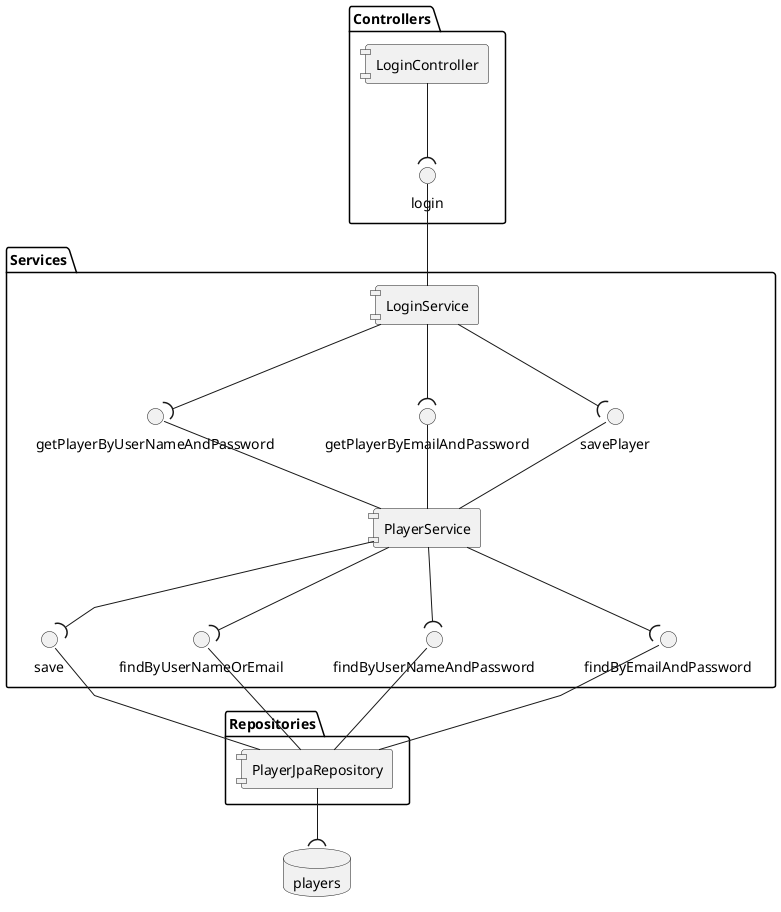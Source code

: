 @startuml
skinparam componentStyle uml1
skinparam linetype polyline
top to bottom direction

database "players"

package "Controllers" {
[LoginController] --(login
}

package "Services" {
[LoginService] --(getPlayerByUserNameAndPassword
[LoginService] --(getPlayerByEmailAndPassword
[LoginService] --(savePlayer

[PlayerService] --(save
[PlayerService] --(findByUserNameOrEmail
[PlayerService] --(findByUserNameAndPassword
[PlayerService] --(findByEmailAndPassword

login -- [LoginService]
getPlayerByUserNameAndPassword -- [PlayerService]
getPlayerByEmailAndPassword -- [PlayerService]
savePlayer -- [PlayerService]
}

package "Repositories" {
[PlayerJpaRepository] --("players"
save -- [PlayerJpaRepository]
findByUserNameOrEmail -- [PlayerJpaRepository]
findByUserNameAndPassword -- [PlayerJpaRepository]
findByEmailAndPassword -- [PlayerJpaRepository]
}

@enduml